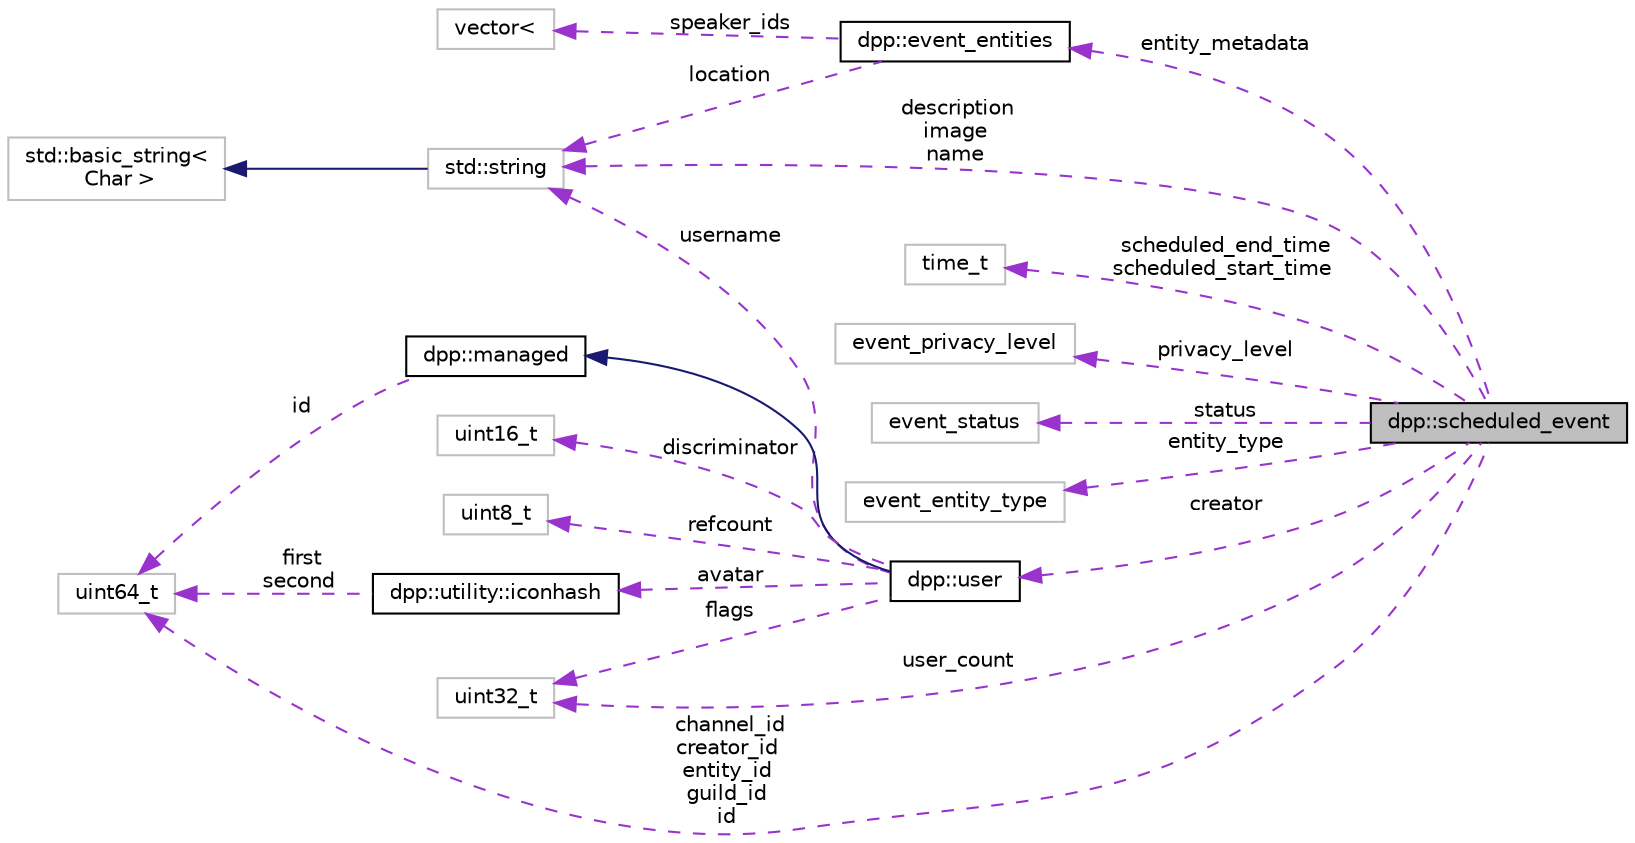 digraph "dpp::scheduled_event"
{
 // INTERACTIVE_SVG=YES
 // LATEX_PDF_SIZE
  bgcolor="transparent";
  edge [fontname="Helvetica",fontsize="10",labelfontname="Helvetica",labelfontsize="10"];
  node [fontname="Helvetica",fontsize="10",shape=record];
  rankdir="LR";
  Node1 [label="dpp::scheduled_event",height=0.2,width=0.4,color="black", fillcolor="grey75", style="filled", fontcolor="black",tooltip="A scheduled event."];
  Node2 -> Node1 [dir="back",color="darkorchid3",fontsize="10",style="dashed",label=" channel_id\ncreator_id\nentity_id\nguild_id\nid" ,fontname="Helvetica"];
  Node2 [label="uint64_t",height=0.2,width=0.4,color="grey75",tooltip=" "];
  Node3 -> Node1 [dir="back",color="darkorchid3",fontsize="10",style="dashed",label=" description\nimage\nname" ,fontname="Helvetica"];
  Node3 [label="std::string",height=0.2,width=0.4,color="grey75",tooltip=" "];
  Node4 -> Node3 [dir="back",color="midnightblue",fontsize="10",style="solid",fontname="Helvetica"];
  Node4 [label="std::basic_string\<\l Char \>",height=0.2,width=0.4,color="grey75",tooltip=" "];
  Node5 -> Node1 [dir="back",color="darkorchid3",fontsize="10",style="dashed",label=" scheduled_end_time\nscheduled_start_time" ,fontname="Helvetica"];
  Node5 [label="time_t",height=0.2,width=0.4,color="grey75",tooltip=" "];
  Node6 -> Node1 [dir="back",color="darkorchid3",fontsize="10",style="dashed",label=" privacy_level" ,fontname="Helvetica"];
  Node6 [label="event_privacy_level",height=0.2,width=0.4,color="grey75",tooltip=" "];
  Node7 -> Node1 [dir="back",color="darkorchid3",fontsize="10",style="dashed",label=" status" ,fontname="Helvetica"];
  Node7 [label="event_status",height=0.2,width=0.4,color="grey75",tooltip=" "];
  Node8 -> Node1 [dir="back",color="darkorchid3",fontsize="10",style="dashed",label=" entity_type" ,fontname="Helvetica"];
  Node8 [label="event_entity_type",height=0.2,width=0.4,color="grey75",tooltip=" "];
  Node9 -> Node1 [dir="back",color="darkorchid3",fontsize="10",style="dashed",label=" entity_metadata" ,fontname="Helvetica"];
  Node9 [label="dpp::event_entities",height=0.2,width=0.4,color="black",URL="$structdpp_1_1event__entities.html",tooltip="Entities for the event."];
  Node10 -> Node9 [dir="back",color="darkorchid3",fontsize="10",style="dashed",label=" speaker_ids" ,fontname="Helvetica"];
  Node10 [label="vector\<",height=0.2,width=0.4,color="grey75",tooltip=" "];
  Node3 -> Node9 [dir="back",color="darkorchid3",fontsize="10",style="dashed",label=" location" ,fontname="Helvetica"];
  Node11 -> Node1 [dir="back",color="darkorchid3",fontsize="10",style="dashed",label=" creator" ,fontname="Helvetica"];
  Node11 [label="dpp::user",height=0.2,width=0.4,color="black",URL="$classdpp_1_1user.html",tooltip="Represents a user on discord. May or may not be a member of a dpp::guild."];
  Node12 -> Node11 [dir="back",color="midnightblue",fontsize="10",style="solid",fontname="Helvetica"];
  Node12 [label="dpp::managed",height=0.2,width=0.4,color="black",URL="$classdpp_1_1managed.html",tooltip="The managed class is the base class for various types that can be stored in a cache that are identifi..."];
  Node2 -> Node12 [dir="back",color="darkorchid3",fontsize="10",style="dashed",label=" id" ,fontname="Helvetica"];
  Node3 -> Node11 [dir="back",color="darkorchid3",fontsize="10",style="dashed",label=" username" ,fontname="Helvetica"];
  Node13 -> Node11 [dir="back",color="darkorchid3",fontsize="10",style="dashed",label=" discriminator" ,fontname="Helvetica"];
  Node13 [label="uint16_t",height=0.2,width=0.4,color="grey75",tooltip=" "];
  Node14 -> Node11 [dir="back",color="darkorchid3",fontsize="10",style="dashed",label=" avatar" ,fontname="Helvetica"];
  Node14 [label="dpp::utility::iconhash",height=0.2,width=0.4,color="black",URL="$structdpp_1_1utility_1_1iconhash.html",tooltip="Store a 128 bit icon hash (profile picture, server icon etc) as a 128 bit binary value made of two ui..."];
  Node2 -> Node14 [dir="back",color="darkorchid3",fontsize="10",style="dashed",label=" first\nsecond" ,fontname="Helvetica"];
  Node15 -> Node11 [dir="back",color="darkorchid3",fontsize="10",style="dashed",label=" flags" ,fontname="Helvetica"];
  Node15 [label="uint32_t",height=0.2,width=0.4,color="grey75",tooltip=" "];
  Node16 -> Node11 [dir="back",color="darkorchid3",fontsize="10",style="dashed",label=" refcount" ,fontname="Helvetica"];
  Node16 [label="uint8_t",height=0.2,width=0.4,color="grey75",tooltip=" "];
  Node15 -> Node1 [dir="back",color="darkorchid3",fontsize="10",style="dashed",label=" user_count" ,fontname="Helvetica"];
}
